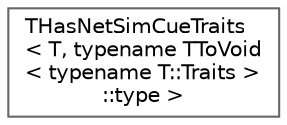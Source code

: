 digraph "Graphical Class Hierarchy"
{
 // INTERACTIVE_SVG=YES
 // LATEX_PDF_SIZE
  bgcolor="transparent";
  edge [fontname=Helvetica,fontsize=10,labelfontname=Helvetica,labelfontsize=10];
  node [fontname=Helvetica,fontsize=10,shape=box,height=0.2,width=0.4];
  rankdir="LR";
  Node0 [id="Node000000",label="THasNetSimCueTraits\l\< T, typename TToVoid\l\< typename T::Traits \>\l::type \>",height=0.2,width=0.4,color="grey40", fillcolor="white", style="filled",URL="$dc/dbe/structTHasNetSimCueTraits_3_01T_00_01typename_01TToVoid_3_01typename_01T_1_1Traits_01_4_1_1type_01_4.html",tooltip=" "];
}
